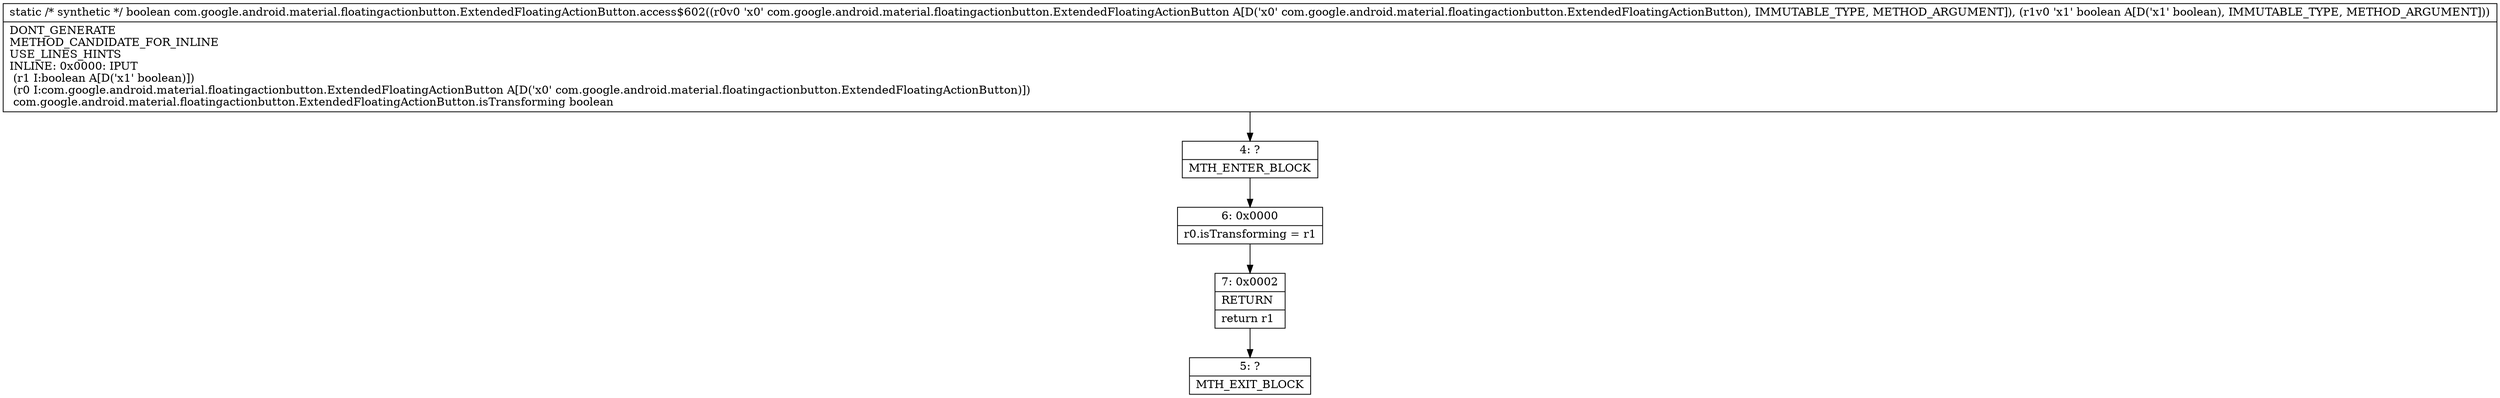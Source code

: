 digraph "CFG forcom.google.android.material.floatingactionbutton.ExtendedFloatingActionButton.access$602(Lcom\/google\/android\/material\/floatingactionbutton\/ExtendedFloatingActionButton;Z)Z" {
Node_4 [shape=record,label="{4\:\ ?|MTH_ENTER_BLOCK\l}"];
Node_6 [shape=record,label="{6\:\ 0x0000|r0.isTransforming = r1\l}"];
Node_7 [shape=record,label="{7\:\ 0x0002|RETURN\l|return r1\l}"];
Node_5 [shape=record,label="{5\:\ ?|MTH_EXIT_BLOCK\l}"];
MethodNode[shape=record,label="{static \/* synthetic *\/ boolean com.google.android.material.floatingactionbutton.ExtendedFloatingActionButton.access$602((r0v0 'x0' com.google.android.material.floatingactionbutton.ExtendedFloatingActionButton A[D('x0' com.google.android.material.floatingactionbutton.ExtendedFloatingActionButton), IMMUTABLE_TYPE, METHOD_ARGUMENT]), (r1v0 'x1' boolean A[D('x1' boolean), IMMUTABLE_TYPE, METHOD_ARGUMENT]))  | DONT_GENERATE\lMETHOD_CANDIDATE_FOR_INLINE\lUSE_LINES_HINTS\lINLINE: 0x0000: IPUT  \l  (r1 I:boolean A[D('x1' boolean)])\l  (r0 I:com.google.android.material.floatingactionbutton.ExtendedFloatingActionButton A[D('x0' com.google.android.material.floatingactionbutton.ExtendedFloatingActionButton)])\l com.google.android.material.floatingactionbutton.ExtendedFloatingActionButton.isTransforming boolean\l}"];
MethodNode -> Node_4;Node_4 -> Node_6;
Node_6 -> Node_7;
Node_7 -> Node_5;
}

